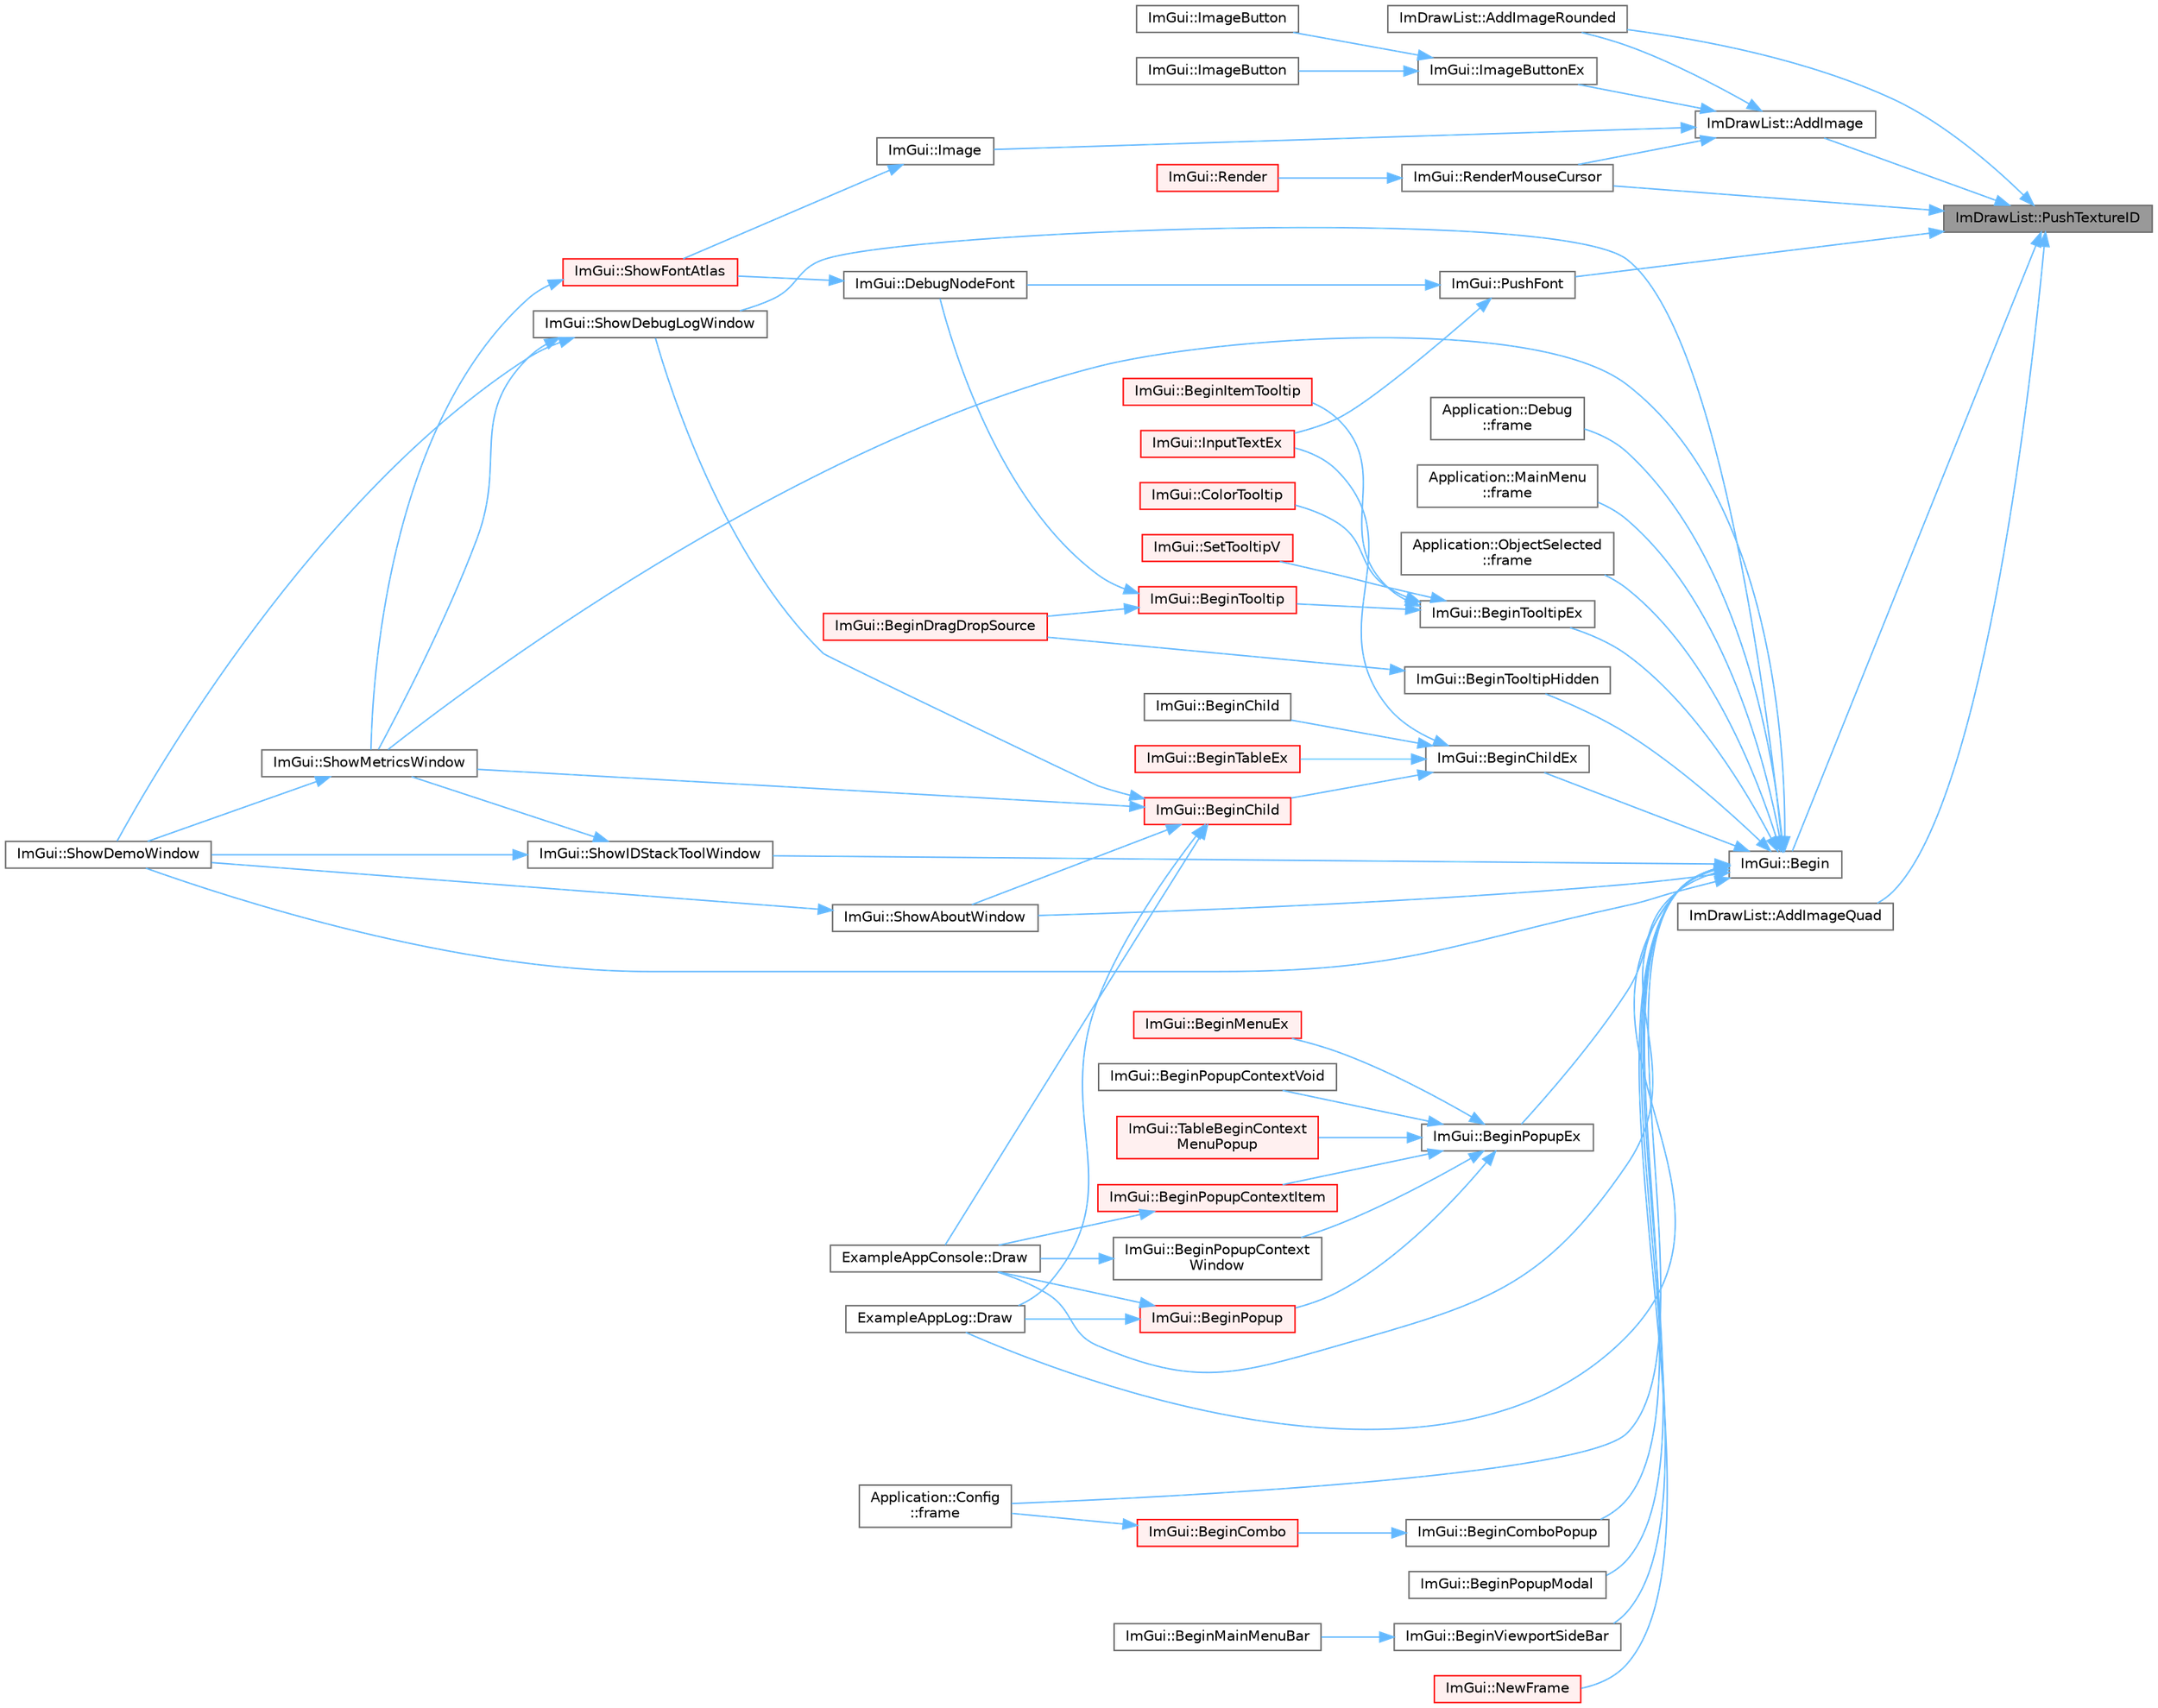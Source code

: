 digraph "ImDrawList::PushTextureID"
{
 // LATEX_PDF_SIZE
  bgcolor="transparent";
  edge [fontname=Helvetica,fontsize=10,labelfontname=Helvetica,labelfontsize=10];
  node [fontname=Helvetica,fontsize=10,shape=box,height=0.2,width=0.4];
  rankdir="RL";
  Node1 [id="Node000001",label="ImDrawList::PushTextureID",height=0.2,width=0.4,color="gray40", fillcolor="grey60", style="filled", fontcolor="black",tooltip=" "];
  Node1 -> Node2 [id="edge1_Node000001_Node000002",dir="back",color="steelblue1",style="solid",tooltip=" "];
  Node2 [id="Node000002",label="ImDrawList::AddImage",height=0.2,width=0.4,color="grey40", fillcolor="white", style="filled",URL="$struct_im_draw_list.html#ac1f529d53d7ba118484e47e49218c603",tooltip=" "];
  Node2 -> Node3 [id="edge2_Node000002_Node000003",dir="back",color="steelblue1",style="solid",tooltip=" "];
  Node3 [id="Node000003",label="ImDrawList::AddImageRounded",height=0.2,width=0.4,color="grey40", fillcolor="white", style="filled",URL="$struct_im_draw_list.html#a864ccce7a012e9c1ffb4d5693311d847",tooltip=" "];
  Node2 -> Node4 [id="edge3_Node000002_Node000004",dir="back",color="steelblue1",style="solid",tooltip=" "];
  Node4 [id="Node000004",label="ImGui::Image",height=0.2,width=0.4,color="grey40", fillcolor="white", style="filled",URL="$namespace_im_gui.html#a95b5d733371c3b74caf89dbae8d51419",tooltip=" "];
  Node4 -> Node5 [id="edge4_Node000004_Node000005",dir="back",color="steelblue1",style="solid",tooltip=" "];
  Node5 [id="Node000005",label="ImGui::ShowFontAtlas",height=0.2,width=0.4,color="red", fillcolor="#FFF0F0", style="filled",URL="$namespace_im_gui.html#acab51ec2b39577845309f24535381038",tooltip=" "];
  Node5 -> Node6 [id="edge5_Node000005_Node000006",dir="back",color="steelblue1",style="solid",tooltip=" "];
  Node6 [id="Node000006",label="ImGui::ShowMetricsWindow",height=0.2,width=0.4,color="grey40", fillcolor="white", style="filled",URL="$namespace_im_gui.html#afe7a28c6eb52fff3cc27d5a698fea4ff",tooltip=" "];
  Node6 -> Node7 [id="edge6_Node000006_Node000007",dir="back",color="steelblue1",style="solid",tooltip=" "];
  Node7 [id="Node000007",label="ImGui::ShowDemoWindow",height=0.2,width=0.4,color="grey40", fillcolor="white", style="filled",URL="$namespace_im_gui.html#af95643a0ce4893b9e57c12991922fb18",tooltip=" "];
  Node2 -> Node9 [id="edge7_Node000002_Node000009",dir="back",color="steelblue1",style="solid",tooltip=" "];
  Node9 [id="Node000009",label="ImGui::ImageButtonEx",height=0.2,width=0.4,color="grey40", fillcolor="white", style="filled",URL="$namespace_im_gui.html#aa696e652d6c161dadfd12c4392d6b8ed",tooltip=" "];
  Node9 -> Node10 [id="edge8_Node000009_Node000010",dir="back",color="steelblue1",style="solid",tooltip=" "];
  Node10 [id="Node000010",label="ImGui::ImageButton",height=0.2,width=0.4,color="grey40", fillcolor="white", style="filled",URL="$namespace_im_gui.html#af3b1c663cabd3324291be7f13c1eb60f",tooltip=" "];
  Node9 -> Node11 [id="edge9_Node000009_Node000011",dir="back",color="steelblue1",style="solid",tooltip=" "];
  Node11 [id="Node000011",label="ImGui::ImageButton",height=0.2,width=0.4,color="grey40", fillcolor="white", style="filled",URL="$namespace_im_gui.html#ac79ef64e8b9e1db73d8237f6a999da14",tooltip=" "];
  Node2 -> Node12 [id="edge10_Node000002_Node000012",dir="back",color="steelblue1",style="solid",tooltip=" "];
  Node12 [id="Node000012",label="ImGui::RenderMouseCursor",height=0.2,width=0.4,color="grey40", fillcolor="white", style="filled",URL="$namespace_im_gui.html#ade001ee6028075c9c1e2bd3f0395b920",tooltip=" "];
  Node12 -> Node13 [id="edge11_Node000012_Node000013",dir="back",color="steelblue1",style="solid",tooltip=" "];
  Node13 [id="Node000013",label="ImGui::Render",height=0.2,width=0.4,color="red", fillcolor="#FFF0F0", style="filled",URL="$namespace_im_gui.html#ab51a164f547317c16c441f1599e3946d",tooltip=" "];
  Node1 -> Node15 [id="edge12_Node000001_Node000015",dir="back",color="steelblue1",style="solid",tooltip=" "];
  Node15 [id="Node000015",label="ImDrawList::AddImageQuad",height=0.2,width=0.4,color="grey40", fillcolor="white", style="filled",URL="$struct_im_draw_list.html#abf9199e08d17fd33736fd67598485341",tooltip=" "];
  Node1 -> Node3 [id="edge13_Node000001_Node000003",dir="back",color="steelblue1",style="solid",tooltip=" "];
  Node1 -> Node16 [id="edge14_Node000001_Node000016",dir="back",color="steelblue1",style="solid",tooltip=" "];
  Node16 [id="Node000016",label="ImGui::Begin",height=0.2,width=0.4,color="grey40", fillcolor="white", style="filled",URL="$namespace_im_gui.html#a581e58db0bc930bafa4a5d23093a2b99",tooltip=" "];
  Node16 -> Node17 [id="edge15_Node000016_Node000017",dir="back",color="steelblue1",style="solid",tooltip=" "];
  Node17 [id="Node000017",label="ImGui::BeginChildEx",height=0.2,width=0.4,color="grey40", fillcolor="white", style="filled",URL="$namespace_im_gui.html#ac36ecce0443f0b45a48484d85f653ae2",tooltip=" "];
  Node17 -> Node18 [id="edge16_Node000017_Node000018",dir="back",color="steelblue1",style="solid",tooltip=" "];
  Node18 [id="Node000018",label="ImGui::BeginChild",height=0.2,width=0.4,color="red", fillcolor="#FFF0F0", style="filled",URL="$namespace_im_gui.html#aebac8b07ee9ea0e452c98813a3e907c3",tooltip=" "];
  Node18 -> Node22 [id="edge17_Node000018_Node000022",dir="back",color="steelblue1",style="solid",tooltip=" "];
  Node22 [id="Node000022",label="ExampleAppConsole::Draw",height=0.2,width=0.4,color="grey40", fillcolor="white", style="filled",URL="$struct_example_app_console.html#a0518a09c7e8648dd52c7c06df19ac17a",tooltip=" "];
  Node18 -> Node23 [id="edge18_Node000018_Node000023",dir="back",color="steelblue1",style="solid",tooltip=" "];
  Node23 [id="Node000023",label="ExampleAppLog::Draw",height=0.2,width=0.4,color="grey40", fillcolor="white", style="filled",URL="$struct_example_app_log.html#a5ad3a4bdb89171b84aeaff96948a1f77",tooltip=" "];
  Node18 -> Node24 [id="edge19_Node000018_Node000024",dir="back",color="steelblue1",style="solid",tooltip=" "];
  Node24 [id="Node000024",label="ImGui::ShowAboutWindow",height=0.2,width=0.4,color="grey40", fillcolor="white", style="filled",URL="$namespace_im_gui.html#ac297462e33309d0540fa459bccdc9304",tooltip=" "];
  Node24 -> Node7 [id="edge20_Node000024_Node000007",dir="back",color="steelblue1",style="solid",tooltip=" "];
  Node18 -> Node25 [id="edge21_Node000018_Node000025",dir="back",color="steelblue1",style="solid",tooltip=" "];
  Node25 [id="Node000025",label="ImGui::ShowDebugLogWindow",height=0.2,width=0.4,color="grey40", fillcolor="white", style="filled",URL="$namespace_im_gui.html#af1b39e70cac2e1b9e62dd3c9d154cbd6",tooltip=" "];
  Node25 -> Node7 [id="edge22_Node000025_Node000007",dir="back",color="steelblue1",style="solid",tooltip=" "];
  Node25 -> Node6 [id="edge23_Node000025_Node000006",dir="back",color="steelblue1",style="solid",tooltip=" "];
  Node18 -> Node6 [id="edge24_Node000018_Node000006",dir="back",color="steelblue1",style="solid",tooltip=" "];
  Node17 -> Node26 [id="edge25_Node000017_Node000026",dir="back",color="steelblue1",style="solid",tooltip=" "];
  Node26 [id="Node000026",label="ImGui::BeginChild",height=0.2,width=0.4,color="grey40", fillcolor="white", style="filled",URL="$namespace_im_gui.html#a3824e63145d50dd477deec2c7edf5c5a",tooltip=" "];
  Node17 -> Node27 [id="edge26_Node000017_Node000027",dir="back",color="steelblue1",style="solid",tooltip=" "];
  Node27 [id="Node000027",label="ImGui::BeginTableEx",height=0.2,width=0.4,color="red", fillcolor="#FFF0F0", style="filled",URL="$namespace_im_gui.html#a28046a30716afeb7738a82a5b19044ca",tooltip=" "];
  Node17 -> Node31 [id="edge27_Node000017_Node000031",dir="back",color="steelblue1",style="solid",tooltip=" "];
  Node31 [id="Node000031",label="ImGui::InputTextEx",height=0.2,width=0.4,color="red", fillcolor="#FFF0F0", style="filled",URL="$namespace_im_gui.html#af89af17ecc11653f25fea1e50e195de6",tooltip=" "];
  Node16 -> Node85 [id="edge28_Node000016_Node000085",dir="back",color="steelblue1",style="solid",tooltip=" "];
  Node85 [id="Node000085",label="ImGui::BeginComboPopup",height=0.2,width=0.4,color="grey40", fillcolor="white", style="filled",URL="$namespace_im_gui.html#a6ecb51142fcb72cd19ff002c3a7d8e25",tooltip=" "];
  Node85 -> Node86 [id="edge29_Node000085_Node000086",dir="back",color="steelblue1",style="solid",tooltip=" "];
  Node86 [id="Node000086",label="ImGui::BeginCombo",height=0.2,width=0.4,color="red", fillcolor="#FFF0F0", style="filled",URL="$namespace_im_gui.html#aa895095bdc7a2907375c555e245575ea",tooltip=" "];
  Node86 -> Node40 [id="edge30_Node000086_Node000040",dir="back",color="steelblue1",style="solid",tooltip=" "];
  Node40 [id="Node000040",label="Application::Config\l::frame",height=0.2,width=0.4,color="grey40", fillcolor="white", style="filled",URL="$class_application_1_1_config.html#a291cc3a874949e121dcf83a3f90681bc",tooltip=" "];
  Node16 -> Node89 [id="edge31_Node000016_Node000089",dir="back",color="steelblue1",style="solid",tooltip=" "];
  Node89 [id="Node000089",label="ImGui::BeginPopupEx",height=0.2,width=0.4,color="grey40", fillcolor="white", style="filled",URL="$namespace_im_gui.html#a89da3a22300e8293257b6cfdf1b83b7a",tooltip=" "];
  Node89 -> Node90 [id="edge32_Node000089_Node000090",dir="back",color="steelblue1",style="solid",tooltip=" "];
  Node90 [id="Node000090",label="ImGui::BeginMenuEx",height=0.2,width=0.4,color="red", fillcolor="#FFF0F0", style="filled",URL="$namespace_im_gui.html#a8dc671f87ed281b6445ce6ae4ab25183",tooltip=" "];
  Node89 -> Node92 [id="edge33_Node000089_Node000092",dir="back",color="steelblue1",style="solid",tooltip=" "];
  Node92 [id="Node000092",label="ImGui::BeginPopup",height=0.2,width=0.4,color="red", fillcolor="#FFF0F0", style="filled",URL="$namespace_im_gui.html#a10e213926d8ca212266bc5fbded1e026",tooltip=" "];
  Node92 -> Node22 [id="edge34_Node000092_Node000022",dir="back",color="steelblue1",style="solid",tooltip=" "];
  Node92 -> Node23 [id="edge35_Node000092_Node000023",dir="back",color="steelblue1",style="solid",tooltip=" "];
  Node89 -> Node94 [id="edge36_Node000089_Node000094",dir="back",color="steelblue1",style="solid",tooltip=" "];
  Node94 [id="Node000094",label="ImGui::BeginPopupContextItem",height=0.2,width=0.4,color="red", fillcolor="#FFF0F0", style="filled",URL="$namespace_im_gui.html#a440894c8c00495d5cc01529f4504fca9",tooltip=" "];
  Node94 -> Node22 [id="edge37_Node000094_Node000022",dir="back",color="steelblue1",style="solid",tooltip=" "];
  Node89 -> Node96 [id="edge38_Node000089_Node000096",dir="back",color="steelblue1",style="solid",tooltip=" "];
  Node96 [id="Node000096",label="ImGui::BeginPopupContextVoid",height=0.2,width=0.4,color="grey40", fillcolor="white", style="filled",URL="$namespace_im_gui.html#a6758a456204101a9c4a660da4cfba2c9",tooltip=" "];
  Node89 -> Node97 [id="edge39_Node000089_Node000097",dir="back",color="steelblue1",style="solid",tooltip=" "];
  Node97 [id="Node000097",label="ImGui::BeginPopupContext\lWindow",height=0.2,width=0.4,color="grey40", fillcolor="white", style="filled",URL="$namespace_im_gui.html#aef8b2c0baa27bd5c68f676aaf14ed946",tooltip=" "];
  Node97 -> Node22 [id="edge40_Node000097_Node000022",dir="back",color="steelblue1",style="solid",tooltip=" "];
  Node89 -> Node98 [id="edge41_Node000089_Node000098",dir="back",color="steelblue1",style="solid",tooltip=" "];
  Node98 [id="Node000098",label="ImGui::TableBeginContext\lMenuPopup",height=0.2,width=0.4,color="red", fillcolor="#FFF0F0", style="filled",URL="$namespace_im_gui.html#ac5ffd2621218c244f701317f9086e6ff",tooltip=" "];
  Node16 -> Node109 [id="edge42_Node000016_Node000109",dir="back",color="steelblue1",style="solid",tooltip=" "];
  Node109 [id="Node000109",label="ImGui::BeginPopupModal",height=0.2,width=0.4,color="grey40", fillcolor="white", style="filled",URL="$namespace_im_gui.html#a6d840f615c198c2342968f733fda11b3",tooltip=" "];
  Node16 -> Node110 [id="edge43_Node000016_Node000110",dir="back",color="steelblue1",style="solid",tooltip=" "];
  Node110 [id="Node000110",label="ImGui::BeginTooltipEx",height=0.2,width=0.4,color="grey40", fillcolor="white", style="filled",URL="$namespace_im_gui.html#a18b17a0b20c3f2a16068b84210cfded4",tooltip=" "];
  Node110 -> Node111 [id="edge44_Node000110_Node000111",dir="back",color="steelblue1",style="solid",tooltip=" "];
  Node111 [id="Node000111",label="ImGui::BeginItemTooltip",height=0.2,width=0.4,color="red", fillcolor="#FFF0F0", style="filled",URL="$namespace_im_gui.html#a0557ed1d3f89dcb5d25311bf3099ddf5",tooltip=" "];
  Node110 -> Node119 [id="edge45_Node000110_Node000119",dir="back",color="steelblue1",style="solid",tooltip=" "];
  Node119 [id="Node000119",label="ImGui::BeginTooltip",height=0.2,width=0.4,color="red", fillcolor="#FFF0F0", style="filled",URL="$namespace_im_gui.html#a0609fbb218702a720c383c87d0c545a2",tooltip=" "];
  Node119 -> Node120 [id="edge46_Node000119_Node000120",dir="back",color="steelblue1",style="solid",tooltip=" "];
  Node120 [id="Node000120",label="ImGui::BeginDragDropSource",height=0.2,width=0.4,color="red", fillcolor="#FFF0F0", style="filled",URL="$namespace_im_gui.html#ac2609b0f034d3bcd8d70d26df8694eaa",tooltip=" "];
  Node119 -> Node62 [id="edge47_Node000119_Node000062",dir="back",color="steelblue1",style="solid",tooltip=" "];
  Node62 [id="Node000062",label="ImGui::DebugNodeFont",height=0.2,width=0.4,color="grey40", fillcolor="white", style="filled",URL="$namespace_im_gui.html#ae0207d60728f7e6a47dbcd1d7d84e3cb",tooltip=" "];
  Node62 -> Node5 [id="edge48_Node000062_Node000005",dir="back",color="steelblue1",style="solid",tooltip=" "];
  Node110 -> Node122 [id="edge49_Node000110_Node000122",dir="back",color="steelblue1",style="solid",tooltip=" "];
  Node122 [id="Node000122",label="ImGui::ColorTooltip",height=0.2,width=0.4,color="red", fillcolor="#FFF0F0", style="filled",URL="$namespace_im_gui.html#afad90b366b6471e3b13175c0ebeb26c8",tooltip=" "];
  Node110 -> Node123 [id="edge50_Node000110_Node000123",dir="back",color="steelblue1",style="solid",tooltip=" "];
  Node123 [id="Node000123",label="ImGui::SetTooltipV",height=0.2,width=0.4,color="red", fillcolor="#FFF0F0", style="filled",URL="$namespace_im_gui.html#a3826acf68fc4a12bb66401575f51d6a2",tooltip=" "];
  Node16 -> Node137 [id="edge51_Node000016_Node000137",dir="back",color="steelblue1",style="solid",tooltip=" "];
  Node137 [id="Node000137",label="ImGui::BeginTooltipHidden",height=0.2,width=0.4,color="grey40", fillcolor="white", style="filled",URL="$namespace_im_gui.html#a2c44a13b5e210dbfc7de98024c25db8e",tooltip=" "];
  Node137 -> Node120 [id="edge52_Node000137_Node000120",dir="back",color="steelblue1",style="solid",tooltip=" "];
  Node16 -> Node138 [id="edge53_Node000016_Node000138",dir="back",color="steelblue1",style="solid",tooltip=" "];
  Node138 [id="Node000138",label="ImGui::BeginViewportSideBar",height=0.2,width=0.4,color="grey40", fillcolor="white", style="filled",URL="$namespace_im_gui.html#a4216382dd5ad6c17e183f9f894db2e15",tooltip=" "];
  Node138 -> Node139 [id="edge54_Node000138_Node000139",dir="back",color="steelblue1",style="solid",tooltip=" "];
  Node139 [id="Node000139",label="ImGui::BeginMainMenuBar",height=0.2,width=0.4,color="grey40", fillcolor="white", style="filled",URL="$namespace_im_gui.html#a55cb9cfb9865204ac6fb21c965784f78",tooltip=" "];
  Node16 -> Node22 [id="edge55_Node000016_Node000022",dir="back",color="steelblue1",style="solid",tooltip=" "];
  Node16 -> Node23 [id="edge56_Node000016_Node000023",dir="back",color="steelblue1",style="solid",tooltip=" "];
  Node16 -> Node40 [id="edge57_Node000016_Node000040",dir="back",color="steelblue1",style="solid",tooltip=" "];
  Node16 -> Node140 [id="edge58_Node000016_Node000140",dir="back",color="steelblue1",style="solid",tooltip=" "];
  Node140 [id="Node000140",label="Application::Debug\l::frame",height=0.2,width=0.4,color="grey40", fillcolor="white", style="filled",URL="$class_application_1_1_debug.html#a26339829cae3b768474358c34eb8ab23",tooltip=" "];
  Node16 -> Node141 [id="edge59_Node000016_Node000141",dir="back",color="steelblue1",style="solid",tooltip=" "];
  Node141 [id="Node000141",label="Application::MainMenu\l::frame",height=0.2,width=0.4,color="grey40", fillcolor="white", style="filled",URL="$class_application_1_1_main_menu.html#a868fe54ddb269b9ab03f0d7d068dd698",tooltip=" "];
  Node16 -> Node43 [id="edge60_Node000016_Node000043",dir="back",color="steelblue1",style="solid",tooltip=" "];
  Node43 [id="Node000043",label="Application::ObjectSelected\l::frame",height=0.2,width=0.4,color="grey40", fillcolor="white", style="filled",URL="$class_application_1_1_object_selected.html#a30dd507edcc6c76dd65cc0cf9dda010a",tooltip=" "];
  Node16 -> Node142 [id="edge61_Node000016_Node000142",dir="back",color="steelblue1",style="solid",tooltip=" "];
  Node142 [id="Node000142",label="ImGui::NewFrame",height=0.2,width=0.4,color="red", fillcolor="#FFF0F0", style="filled",URL="$namespace_im_gui.html#ab3f1fc018f903b7ad79fd10663375774",tooltip=" "];
  Node16 -> Node24 [id="edge62_Node000016_Node000024",dir="back",color="steelblue1",style="solid",tooltip=" "];
  Node16 -> Node25 [id="edge63_Node000016_Node000025",dir="back",color="steelblue1",style="solid",tooltip=" "];
  Node16 -> Node7 [id="edge64_Node000016_Node000007",dir="back",color="steelblue1",style="solid",tooltip=" "];
  Node16 -> Node30 [id="edge65_Node000016_Node000030",dir="back",color="steelblue1",style="solid",tooltip=" "];
  Node30 [id="Node000030",label="ImGui::ShowIDStackToolWindow",height=0.2,width=0.4,color="grey40", fillcolor="white", style="filled",URL="$namespace_im_gui.html#ab4a87bf4a874a8e5872b60b4a9b1d99e",tooltip=" "];
  Node30 -> Node7 [id="edge66_Node000030_Node000007",dir="back",color="steelblue1",style="solid",tooltip=" "];
  Node30 -> Node6 [id="edge67_Node000030_Node000006",dir="back",color="steelblue1",style="solid",tooltip=" "];
  Node16 -> Node6 [id="edge68_Node000016_Node000006",dir="back",color="steelblue1",style="solid",tooltip=" "];
  Node1 -> Node143 [id="edge69_Node000001_Node000143",dir="back",color="steelblue1",style="solid",tooltip=" "];
  Node143 [id="Node000143",label="ImGui::PushFont",height=0.2,width=0.4,color="grey40", fillcolor="white", style="filled",URL="$namespace_im_gui.html#ac5a59f4f8226fd35786d8973c85b85a9",tooltip=" "];
  Node143 -> Node62 [id="edge70_Node000143_Node000062",dir="back",color="steelblue1",style="solid",tooltip=" "];
  Node143 -> Node31 [id="edge71_Node000143_Node000031",dir="back",color="steelblue1",style="solid",tooltip=" "];
  Node1 -> Node12 [id="edge72_Node000001_Node000012",dir="back",color="steelblue1",style="solid",tooltip=" "];
}
